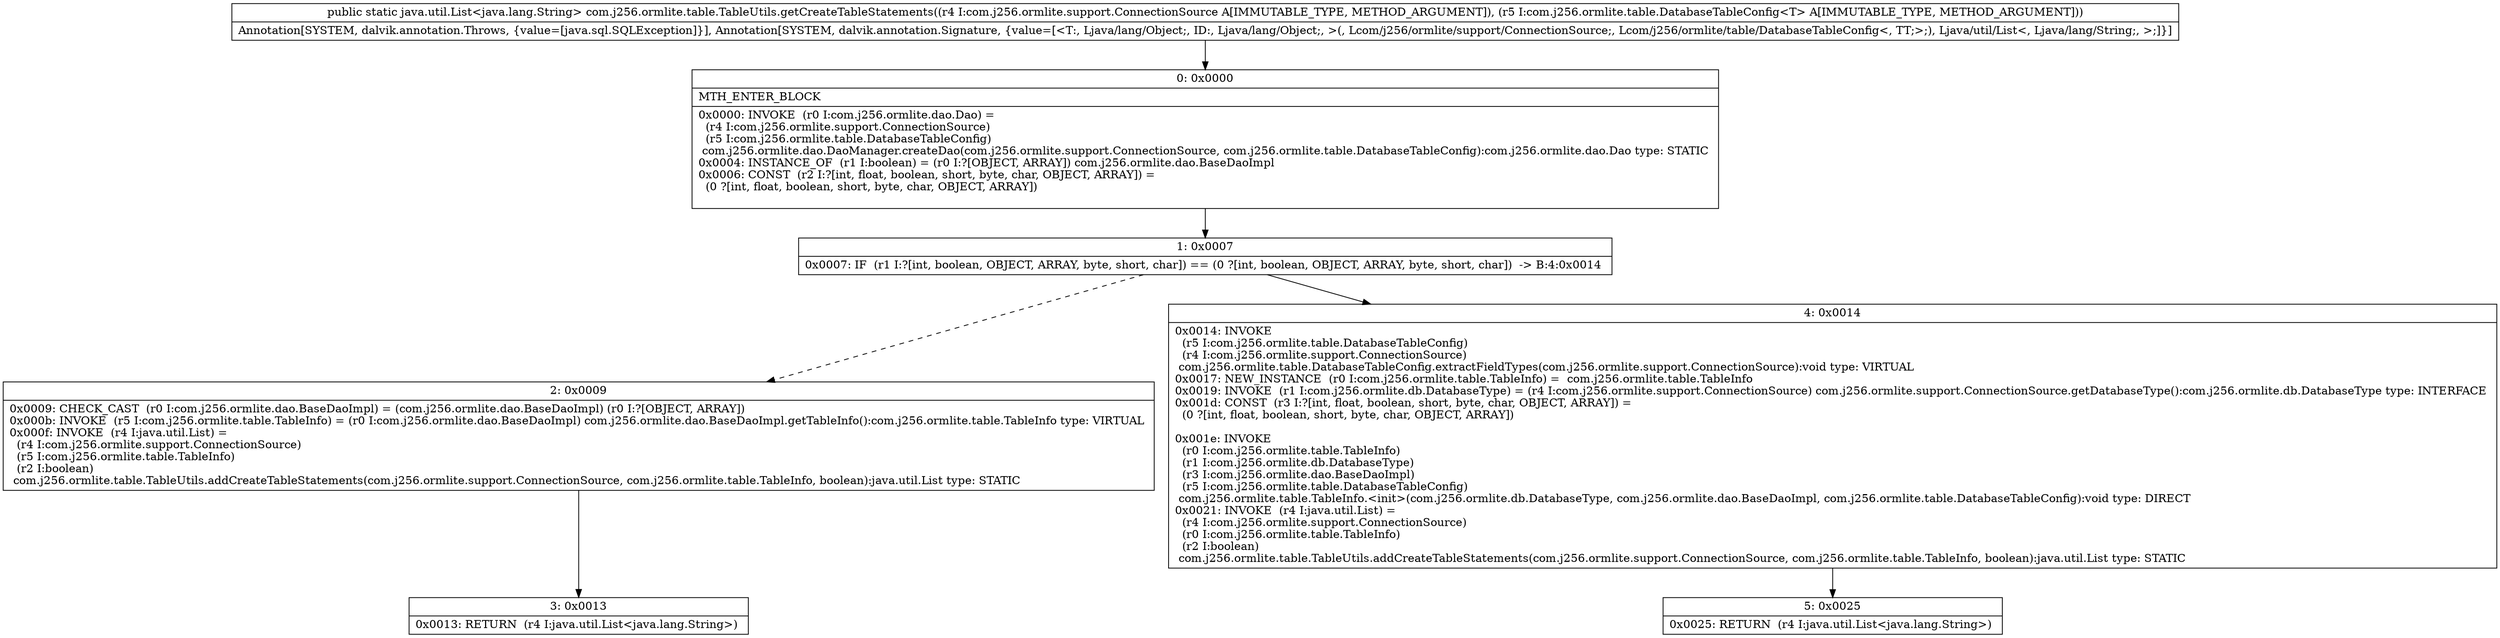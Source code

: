 digraph "CFG forcom.j256.ormlite.table.TableUtils.getCreateTableStatements(Lcom\/j256\/ormlite\/support\/ConnectionSource;Lcom\/j256\/ormlite\/table\/DatabaseTableConfig;)Ljava\/util\/List;" {
Node_0 [shape=record,label="{0\:\ 0x0000|MTH_ENTER_BLOCK\l|0x0000: INVOKE  (r0 I:com.j256.ormlite.dao.Dao) = \l  (r4 I:com.j256.ormlite.support.ConnectionSource)\l  (r5 I:com.j256.ormlite.table.DatabaseTableConfig)\l com.j256.ormlite.dao.DaoManager.createDao(com.j256.ormlite.support.ConnectionSource, com.j256.ormlite.table.DatabaseTableConfig):com.j256.ormlite.dao.Dao type: STATIC \l0x0004: INSTANCE_OF  (r1 I:boolean) = (r0 I:?[OBJECT, ARRAY]) com.j256.ormlite.dao.BaseDaoImpl \l0x0006: CONST  (r2 I:?[int, float, boolean, short, byte, char, OBJECT, ARRAY]) = \l  (0 ?[int, float, boolean, short, byte, char, OBJECT, ARRAY])\l \l}"];
Node_1 [shape=record,label="{1\:\ 0x0007|0x0007: IF  (r1 I:?[int, boolean, OBJECT, ARRAY, byte, short, char]) == (0 ?[int, boolean, OBJECT, ARRAY, byte, short, char])  \-\> B:4:0x0014 \l}"];
Node_2 [shape=record,label="{2\:\ 0x0009|0x0009: CHECK_CAST  (r0 I:com.j256.ormlite.dao.BaseDaoImpl) = (com.j256.ormlite.dao.BaseDaoImpl) (r0 I:?[OBJECT, ARRAY]) \l0x000b: INVOKE  (r5 I:com.j256.ormlite.table.TableInfo) = (r0 I:com.j256.ormlite.dao.BaseDaoImpl) com.j256.ormlite.dao.BaseDaoImpl.getTableInfo():com.j256.ormlite.table.TableInfo type: VIRTUAL \l0x000f: INVOKE  (r4 I:java.util.List) = \l  (r4 I:com.j256.ormlite.support.ConnectionSource)\l  (r5 I:com.j256.ormlite.table.TableInfo)\l  (r2 I:boolean)\l com.j256.ormlite.table.TableUtils.addCreateTableStatements(com.j256.ormlite.support.ConnectionSource, com.j256.ormlite.table.TableInfo, boolean):java.util.List type: STATIC \l}"];
Node_3 [shape=record,label="{3\:\ 0x0013|0x0013: RETURN  (r4 I:java.util.List\<java.lang.String\>) \l}"];
Node_4 [shape=record,label="{4\:\ 0x0014|0x0014: INVOKE  \l  (r5 I:com.j256.ormlite.table.DatabaseTableConfig)\l  (r4 I:com.j256.ormlite.support.ConnectionSource)\l com.j256.ormlite.table.DatabaseTableConfig.extractFieldTypes(com.j256.ormlite.support.ConnectionSource):void type: VIRTUAL \l0x0017: NEW_INSTANCE  (r0 I:com.j256.ormlite.table.TableInfo) =  com.j256.ormlite.table.TableInfo \l0x0019: INVOKE  (r1 I:com.j256.ormlite.db.DatabaseType) = (r4 I:com.j256.ormlite.support.ConnectionSource) com.j256.ormlite.support.ConnectionSource.getDatabaseType():com.j256.ormlite.db.DatabaseType type: INTERFACE \l0x001d: CONST  (r3 I:?[int, float, boolean, short, byte, char, OBJECT, ARRAY]) = \l  (0 ?[int, float, boolean, short, byte, char, OBJECT, ARRAY])\l \l0x001e: INVOKE  \l  (r0 I:com.j256.ormlite.table.TableInfo)\l  (r1 I:com.j256.ormlite.db.DatabaseType)\l  (r3 I:com.j256.ormlite.dao.BaseDaoImpl)\l  (r5 I:com.j256.ormlite.table.DatabaseTableConfig)\l com.j256.ormlite.table.TableInfo.\<init\>(com.j256.ormlite.db.DatabaseType, com.j256.ormlite.dao.BaseDaoImpl, com.j256.ormlite.table.DatabaseTableConfig):void type: DIRECT \l0x0021: INVOKE  (r4 I:java.util.List) = \l  (r4 I:com.j256.ormlite.support.ConnectionSource)\l  (r0 I:com.j256.ormlite.table.TableInfo)\l  (r2 I:boolean)\l com.j256.ormlite.table.TableUtils.addCreateTableStatements(com.j256.ormlite.support.ConnectionSource, com.j256.ormlite.table.TableInfo, boolean):java.util.List type: STATIC \l}"];
Node_5 [shape=record,label="{5\:\ 0x0025|0x0025: RETURN  (r4 I:java.util.List\<java.lang.String\>) \l}"];
MethodNode[shape=record,label="{public static java.util.List\<java.lang.String\> com.j256.ormlite.table.TableUtils.getCreateTableStatements((r4 I:com.j256.ormlite.support.ConnectionSource A[IMMUTABLE_TYPE, METHOD_ARGUMENT]), (r5 I:com.j256.ormlite.table.DatabaseTableConfig\<T\> A[IMMUTABLE_TYPE, METHOD_ARGUMENT]))  | Annotation[SYSTEM, dalvik.annotation.Throws, \{value=[java.sql.SQLException]\}], Annotation[SYSTEM, dalvik.annotation.Signature, \{value=[\<T:, Ljava\/lang\/Object;, ID:, Ljava\/lang\/Object;, \>(, Lcom\/j256\/ormlite\/support\/ConnectionSource;, Lcom\/j256\/ormlite\/table\/DatabaseTableConfig\<, TT;\>;), Ljava\/util\/List\<, Ljava\/lang\/String;, \>;]\}]\l}"];
MethodNode -> Node_0;
Node_0 -> Node_1;
Node_1 -> Node_2[style=dashed];
Node_1 -> Node_4;
Node_2 -> Node_3;
Node_4 -> Node_5;
}

